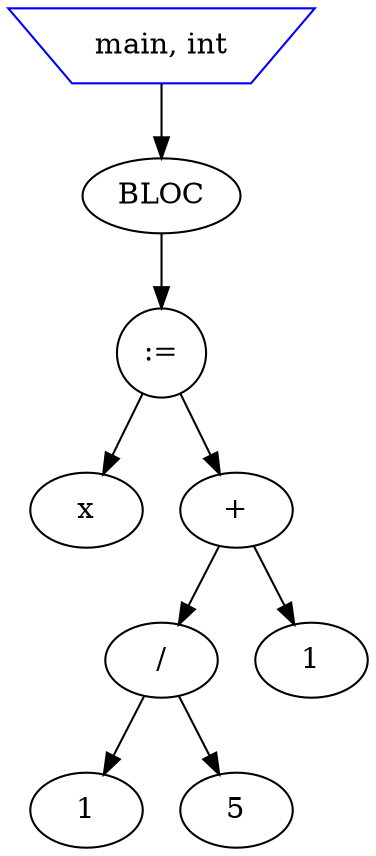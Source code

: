 digraph G {
node0 [label="main, int" shape=invtrapezium color=blue];
node1 [label="BLOC" shape=ellipse color=black];
node2 [label=":=" shape=circle color=black];
node3 [label="x" shape=ellipse color=black];
node2 -> node3;
node4 [label="+" shape=ellipse color=black];
node5 [label="/" shape=ellipse color=black];
node6 [label="1" shape=ellipse color=black];
node5 -> node6;
node7 [label="5" shape=ellipse color=black];
node5 -> node7;
node4 -> node5;
node8 [label="1" shape=ellipse color=black];
node4 -> node8;
node2 -> node4;
node1 -> node2;
node0 -> node1;
}
